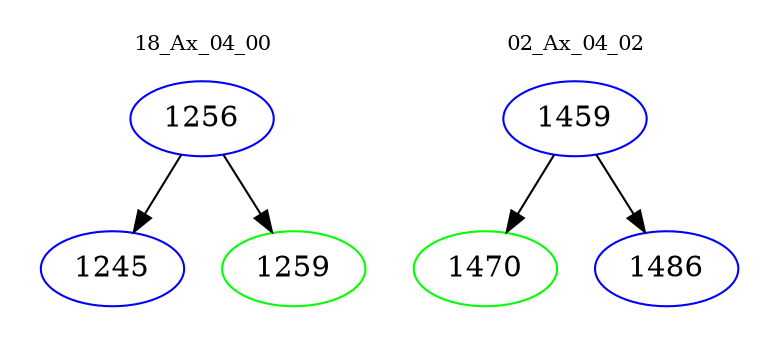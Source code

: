 digraph{
subgraph cluster_0 {
color = white
label = "18_Ax_04_00";
fontsize=10;
T0_1256 [label="1256", color="blue"]
T0_1256 -> T0_1245 [color="black"]
T0_1245 [label="1245", color="blue"]
T0_1256 -> T0_1259 [color="black"]
T0_1259 [label="1259", color="green"]
}
subgraph cluster_1 {
color = white
label = "02_Ax_04_02";
fontsize=10;
T1_1459 [label="1459", color="blue"]
T1_1459 -> T1_1470 [color="black"]
T1_1470 [label="1470", color="green"]
T1_1459 -> T1_1486 [color="black"]
T1_1486 [label="1486", color="blue"]
}
}
